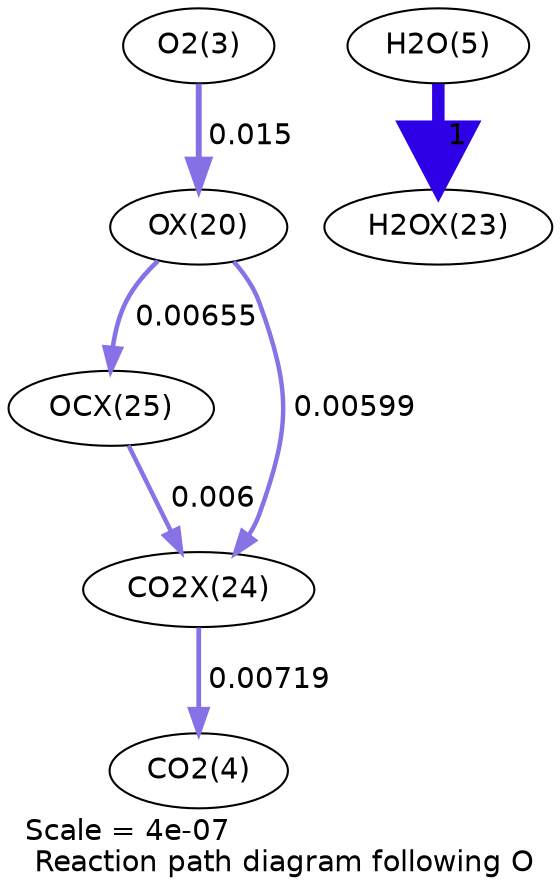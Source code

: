digraph reaction_paths {
center=1;
s5 -> s23[fontname="Helvetica", penwidth=2.83, arrowsize=1.42, color="0.7, 0.515, 0.9"
, label=" 0.015"];
s23 -> s28[fontname="Helvetica", penwidth=2.2, arrowsize=1.1, color="0.7, 0.507, 0.9"
, label=" 0.00655"];
s23 -> s27[fontname="Helvetica", penwidth=2.14, arrowsize=1.07, color="0.7, 0.506, 0.9"
, label=" 0.00599"];
s7 -> s26[fontname="Helvetica", penwidth=6, arrowsize=3, color="0.7, 1.5, 0.9"
, label=" 1"];
s28 -> s27[fontname="Helvetica", penwidth=2.14, arrowsize=1.07, color="0.7, 0.506, 0.9"
, label=" 0.006"];
s27 -> s6[fontname="Helvetica", penwidth=2.27, arrowsize=1.14, color="0.7, 0.507, 0.9"
, label=" 0.00719"];
s5 [ fontname="Helvetica", label="O2(3)"];
s6 [ fontname="Helvetica", label="CO2(4)"];
s7 [ fontname="Helvetica", label="H2O(5)"];
s23 [ fontname="Helvetica", label="OX(20)"];
s26 [ fontname="Helvetica", label="H2OX(23)"];
s27 [ fontname="Helvetica", label="CO2X(24)"];
s28 [ fontname="Helvetica", label="OCX(25)"];
 label = "Scale = 4e-07\l Reaction path diagram following O";
 fontname = "Helvetica";
}
